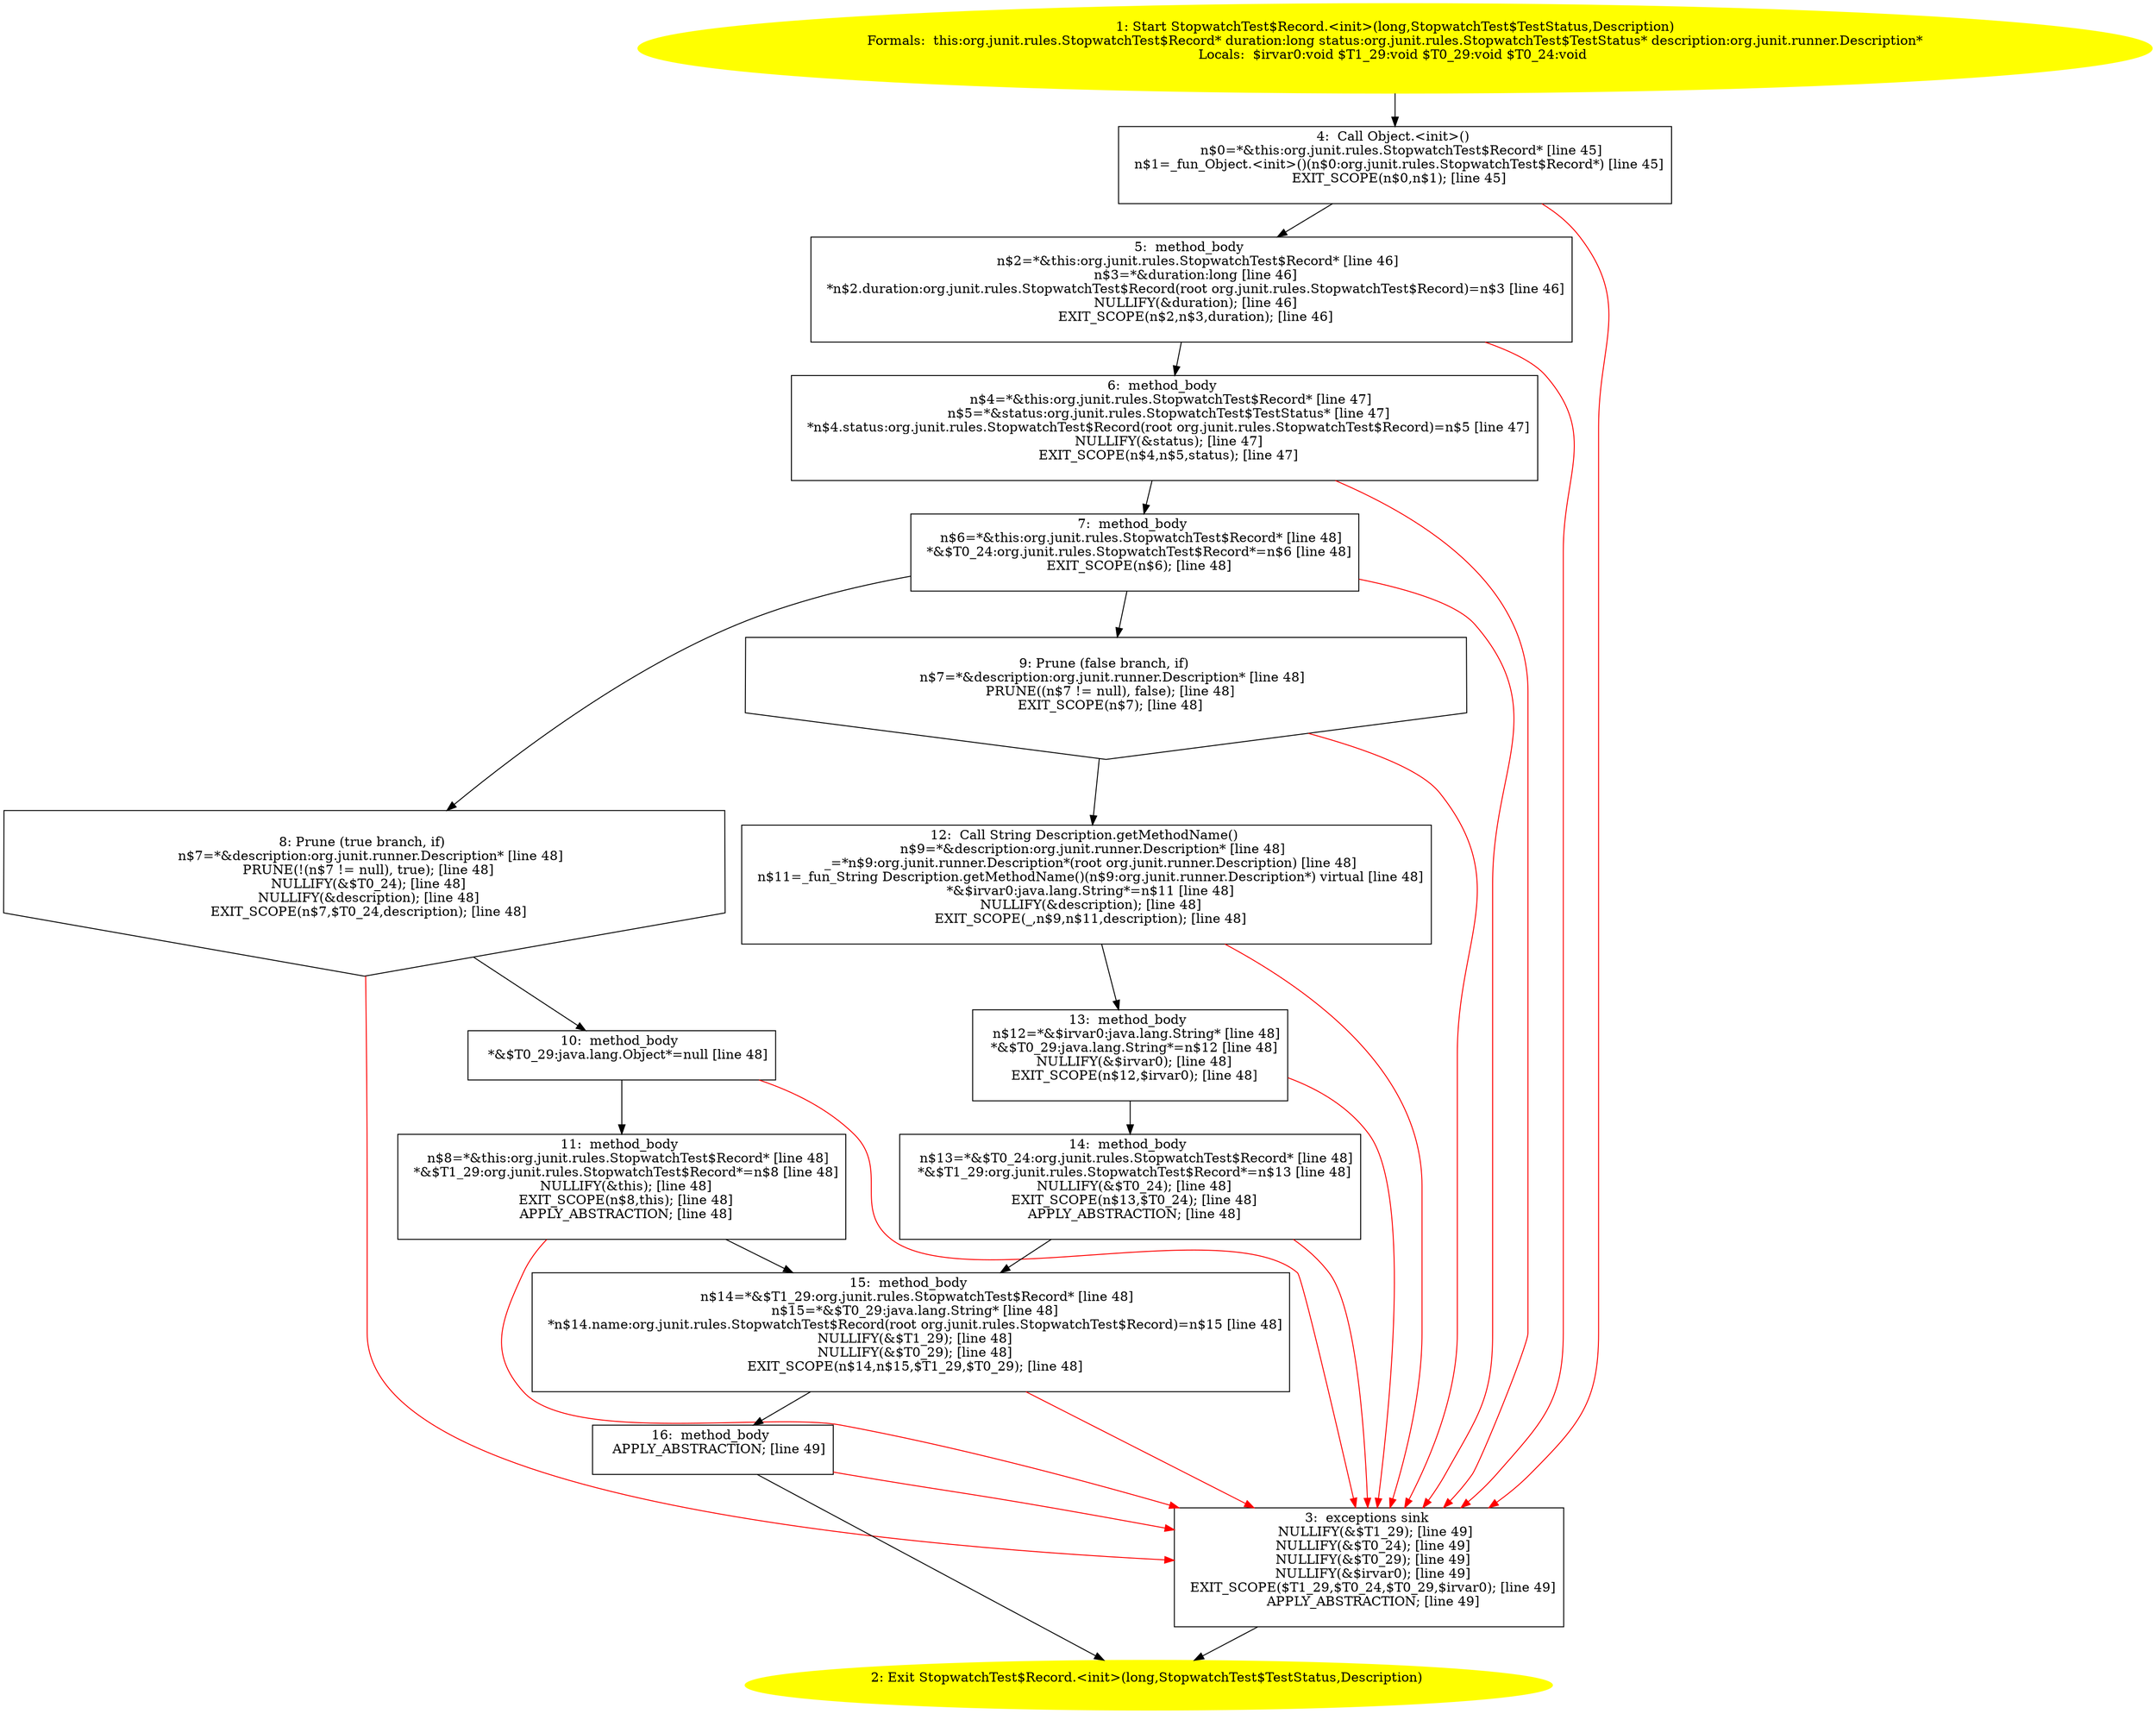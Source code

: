 /* @generated */
digraph cfg {
"org.junit.rules.StopwatchTest$Record.<init>(long,org.junit.rules.StopwatchTest$TestStatus,org.junit..ab95b866fdcc75e6511e1ca72e934f58_1" [label="1: Start StopwatchTest$Record.<init>(long,StopwatchTest$TestStatus,Description)\nFormals:  this:org.junit.rules.StopwatchTest$Record* duration:long status:org.junit.rules.StopwatchTest$TestStatus* description:org.junit.runner.Description*\nLocals:  $irvar0:void $T1_29:void $T0_29:void $T0_24:void \n  " color=yellow style=filled]
	

	 "org.junit.rules.StopwatchTest$Record.<init>(long,org.junit.rules.StopwatchTest$TestStatus,org.junit..ab95b866fdcc75e6511e1ca72e934f58_1" -> "org.junit.rules.StopwatchTest$Record.<init>(long,org.junit.rules.StopwatchTest$TestStatus,org.junit..ab95b866fdcc75e6511e1ca72e934f58_4" ;
"org.junit.rules.StopwatchTest$Record.<init>(long,org.junit.rules.StopwatchTest$TestStatus,org.junit..ab95b866fdcc75e6511e1ca72e934f58_2" [label="2: Exit StopwatchTest$Record.<init>(long,StopwatchTest$TestStatus,Description) \n  " color=yellow style=filled]
	

"org.junit.rules.StopwatchTest$Record.<init>(long,org.junit.rules.StopwatchTest$TestStatus,org.junit..ab95b866fdcc75e6511e1ca72e934f58_3" [label="3:  exceptions sink \n   NULLIFY(&$T1_29); [line 49]\n  NULLIFY(&$T0_24); [line 49]\n  NULLIFY(&$T0_29); [line 49]\n  NULLIFY(&$irvar0); [line 49]\n  EXIT_SCOPE($T1_29,$T0_24,$T0_29,$irvar0); [line 49]\n  APPLY_ABSTRACTION; [line 49]\n " shape="box"]
	

	 "org.junit.rules.StopwatchTest$Record.<init>(long,org.junit.rules.StopwatchTest$TestStatus,org.junit..ab95b866fdcc75e6511e1ca72e934f58_3" -> "org.junit.rules.StopwatchTest$Record.<init>(long,org.junit.rules.StopwatchTest$TestStatus,org.junit..ab95b866fdcc75e6511e1ca72e934f58_2" ;
"org.junit.rules.StopwatchTest$Record.<init>(long,org.junit.rules.StopwatchTest$TestStatus,org.junit..ab95b866fdcc75e6511e1ca72e934f58_4" [label="4:  Call Object.<init>() \n   n$0=*&this:org.junit.rules.StopwatchTest$Record* [line 45]\n  n$1=_fun_Object.<init>()(n$0:org.junit.rules.StopwatchTest$Record*) [line 45]\n  EXIT_SCOPE(n$0,n$1); [line 45]\n " shape="box"]
	

	 "org.junit.rules.StopwatchTest$Record.<init>(long,org.junit.rules.StopwatchTest$TestStatus,org.junit..ab95b866fdcc75e6511e1ca72e934f58_4" -> "org.junit.rules.StopwatchTest$Record.<init>(long,org.junit.rules.StopwatchTest$TestStatus,org.junit..ab95b866fdcc75e6511e1ca72e934f58_5" ;
	 "org.junit.rules.StopwatchTest$Record.<init>(long,org.junit.rules.StopwatchTest$TestStatus,org.junit..ab95b866fdcc75e6511e1ca72e934f58_4" -> "org.junit.rules.StopwatchTest$Record.<init>(long,org.junit.rules.StopwatchTest$TestStatus,org.junit..ab95b866fdcc75e6511e1ca72e934f58_3" [color="red" ];
"org.junit.rules.StopwatchTest$Record.<init>(long,org.junit.rules.StopwatchTest$TestStatus,org.junit..ab95b866fdcc75e6511e1ca72e934f58_5" [label="5:  method_body \n   n$2=*&this:org.junit.rules.StopwatchTest$Record* [line 46]\n  n$3=*&duration:long [line 46]\n  *n$2.duration:org.junit.rules.StopwatchTest$Record(root org.junit.rules.StopwatchTest$Record)=n$3 [line 46]\n  NULLIFY(&duration); [line 46]\n  EXIT_SCOPE(n$2,n$3,duration); [line 46]\n " shape="box"]
	

	 "org.junit.rules.StopwatchTest$Record.<init>(long,org.junit.rules.StopwatchTest$TestStatus,org.junit..ab95b866fdcc75e6511e1ca72e934f58_5" -> "org.junit.rules.StopwatchTest$Record.<init>(long,org.junit.rules.StopwatchTest$TestStatus,org.junit..ab95b866fdcc75e6511e1ca72e934f58_6" ;
	 "org.junit.rules.StopwatchTest$Record.<init>(long,org.junit.rules.StopwatchTest$TestStatus,org.junit..ab95b866fdcc75e6511e1ca72e934f58_5" -> "org.junit.rules.StopwatchTest$Record.<init>(long,org.junit.rules.StopwatchTest$TestStatus,org.junit..ab95b866fdcc75e6511e1ca72e934f58_3" [color="red" ];
"org.junit.rules.StopwatchTest$Record.<init>(long,org.junit.rules.StopwatchTest$TestStatus,org.junit..ab95b866fdcc75e6511e1ca72e934f58_6" [label="6:  method_body \n   n$4=*&this:org.junit.rules.StopwatchTest$Record* [line 47]\n  n$5=*&status:org.junit.rules.StopwatchTest$TestStatus* [line 47]\n  *n$4.status:org.junit.rules.StopwatchTest$Record(root org.junit.rules.StopwatchTest$Record)=n$5 [line 47]\n  NULLIFY(&status); [line 47]\n  EXIT_SCOPE(n$4,n$5,status); [line 47]\n " shape="box"]
	

	 "org.junit.rules.StopwatchTest$Record.<init>(long,org.junit.rules.StopwatchTest$TestStatus,org.junit..ab95b866fdcc75e6511e1ca72e934f58_6" -> "org.junit.rules.StopwatchTest$Record.<init>(long,org.junit.rules.StopwatchTest$TestStatus,org.junit..ab95b866fdcc75e6511e1ca72e934f58_7" ;
	 "org.junit.rules.StopwatchTest$Record.<init>(long,org.junit.rules.StopwatchTest$TestStatus,org.junit..ab95b866fdcc75e6511e1ca72e934f58_6" -> "org.junit.rules.StopwatchTest$Record.<init>(long,org.junit.rules.StopwatchTest$TestStatus,org.junit..ab95b866fdcc75e6511e1ca72e934f58_3" [color="red" ];
"org.junit.rules.StopwatchTest$Record.<init>(long,org.junit.rules.StopwatchTest$TestStatus,org.junit..ab95b866fdcc75e6511e1ca72e934f58_7" [label="7:  method_body \n   n$6=*&this:org.junit.rules.StopwatchTest$Record* [line 48]\n  *&$T0_24:org.junit.rules.StopwatchTest$Record*=n$6 [line 48]\n  EXIT_SCOPE(n$6); [line 48]\n " shape="box"]
	

	 "org.junit.rules.StopwatchTest$Record.<init>(long,org.junit.rules.StopwatchTest$TestStatus,org.junit..ab95b866fdcc75e6511e1ca72e934f58_7" -> "org.junit.rules.StopwatchTest$Record.<init>(long,org.junit.rules.StopwatchTest$TestStatus,org.junit..ab95b866fdcc75e6511e1ca72e934f58_8" ;
	 "org.junit.rules.StopwatchTest$Record.<init>(long,org.junit.rules.StopwatchTest$TestStatus,org.junit..ab95b866fdcc75e6511e1ca72e934f58_7" -> "org.junit.rules.StopwatchTest$Record.<init>(long,org.junit.rules.StopwatchTest$TestStatus,org.junit..ab95b866fdcc75e6511e1ca72e934f58_9" ;
	 "org.junit.rules.StopwatchTest$Record.<init>(long,org.junit.rules.StopwatchTest$TestStatus,org.junit..ab95b866fdcc75e6511e1ca72e934f58_7" -> "org.junit.rules.StopwatchTest$Record.<init>(long,org.junit.rules.StopwatchTest$TestStatus,org.junit..ab95b866fdcc75e6511e1ca72e934f58_3" [color="red" ];
"org.junit.rules.StopwatchTest$Record.<init>(long,org.junit.rules.StopwatchTest$TestStatus,org.junit..ab95b866fdcc75e6511e1ca72e934f58_8" [label="8: Prune (true branch, if) \n   n$7=*&description:org.junit.runner.Description* [line 48]\n  PRUNE(!(n$7 != null), true); [line 48]\n  NULLIFY(&$T0_24); [line 48]\n  NULLIFY(&description); [line 48]\n  EXIT_SCOPE(n$7,$T0_24,description); [line 48]\n " shape="invhouse"]
	

	 "org.junit.rules.StopwatchTest$Record.<init>(long,org.junit.rules.StopwatchTest$TestStatus,org.junit..ab95b866fdcc75e6511e1ca72e934f58_8" -> "org.junit.rules.StopwatchTest$Record.<init>(long,org.junit.rules.StopwatchTest$TestStatus,org.junit..ab95b866fdcc75e6511e1ca72e934f58_10" ;
	 "org.junit.rules.StopwatchTest$Record.<init>(long,org.junit.rules.StopwatchTest$TestStatus,org.junit..ab95b866fdcc75e6511e1ca72e934f58_8" -> "org.junit.rules.StopwatchTest$Record.<init>(long,org.junit.rules.StopwatchTest$TestStatus,org.junit..ab95b866fdcc75e6511e1ca72e934f58_3" [color="red" ];
"org.junit.rules.StopwatchTest$Record.<init>(long,org.junit.rules.StopwatchTest$TestStatus,org.junit..ab95b866fdcc75e6511e1ca72e934f58_9" [label="9: Prune (false branch, if) \n   n$7=*&description:org.junit.runner.Description* [line 48]\n  PRUNE((n$7 != null), false); [line 48]\n  EXIT_SCOPE(n$7); [line 48]\n " shape="invhouse"]
	

	 "org.junit.rules.StopwatchTest$Record.<init>(long,org.junit.rules.StopwatchTest$TestStatus,org.junit..ab95b866fdcc75e6511e1ca72e934f58_9" -> "org.junit.rules.StopwatchTest$Record.<init>(long,org.junit.rules.StopwatchTest$TestStatus,org.junit..ab95b866fdcc75e6511e1ca72e934f58_12" ;
	 "org.junit.rules.StopwatchTest$Record.<init>(long,org.junit.rules.StopwatchTest$TestStatus,org.junit..ab95b866fdcc75e6511e1ca72e934f58_9" -> "org.junit.rules.StopwatchTest$Record.<init>(long,org.junit.rules.StopwatchTest$TestStatus,org.junit..ab95b866fdcc75e6511e1ca72e934f58_3" [color="red" ];
"org.junit.rules.StopwatchTest$Record.<init>(long,org.junit.rules.StopwatchTest$TestStatus,org.junit..ab95b866fdcc75e6511e1ca72e934f58_10" [label="10:  method_body \n   *&$T0_29:java.lang.Object*=null [line 48]\n " shape="box"]
	

	 "org.junit.rules.StopwatchTest$Record.<init>(long,org.junit.rules.StopwatchTest$TestStatus,org.junit..ab95b866fdcc75e6511e1ca72e934f58_10" -> "org.junit.rules.StopwatchTest$Record.<init>(long,org.junit.rules.StopwatchTest$TestStatus,org.junit..ab95b866fdcc75e6511e1ca72e934f58_11" ;
	 "org.junit.rules.StopwatchTest$Record.<init>(long,org.junit.rules.StopwatchTest$TestStatus,org.junit..ab95b866fdcc75e6511e1ca72e934f58_10" -> "org.junit.rules.StopwatchTest$Record.<init>(long,org.junit.rules.StopwatchTest$TestStatus,org.junit..ab95b866fdcc75e6511e1ca72e934f58_3" [color="red" ];
"org.junit.rules.StopwatchTest$Record.<init>(long,org.junit.rules.StopwatchTest$TestStatus,org.junit..ab95b866fdcc75e6511e1ca72e934f58_11" [label="11:  method_body \n   n$8=*&this:org.junit.rules.StopwatchTest$Record* [line 48]\n  *&$T1_29:org.junit.rules.StopwatchTest$Record*=n$8 [line 48]\n  NULLIFY(&this); [line 48]\n  EXIT_SCOPE(n$8,this); [line 48]\n  APPLY_ABSTRACTION; [line 48]\n " shape="box"]
	

	 "org.junit.rules.StopwatchTest$Record.<init>(long,org.junit.rules.StopwatchTest$TestStatus,org.junit..ab95b866fdcc75e6511e1ca72e934f58_11" -> "org.junit.rules.StopwatchTest$Record.<init>(long,org.junit.rules.StopwatchTest$TestStatus,org.junit..ab95b866fdcc75e6511e1ca72e934f58_15" ;
	 "org.junit.rules.StopwatchTest$Record.<init>(long,org.junit.rules.StopwatchTest$TestStatus,org.junit..ab95b866fdcc75e6511e1ca72e934f58_11" -> "org.junit.rules.StopwatchTest$Record.<init>(long,org.junit.rules.StopwatchTest$TestStatus,org.junit..ab95b866fdcc75e6511e1ca72e934f58_3" [color="red" ];
"org.junit.rules.StopwatchTest$Record.<init>(long,org.junit.rules.StopwatchTest$TestStatus,org.junit..ab95b866fdcc75e6511e1ca72e934f58_12" [label="12:  Call String Description.getMethodName() \n   n$9=*&description:org.junit.runner.Description* [line 48]\n  _=*n$9:org.junit.runner.Description*(root org.junit.runner.Description) [line 48]\n  n$11=_fun_String Description.getMethodName()(n$9:org.junit.runner.Description*) virtual [line 48]\n  *&$irvar0:java.lang.String*=n$11 [line 48]\n  NULLIFY(&description); [line 48]\n  EXIT_SCOPE(_,n$9,n$11,description); [line 48]\n " shape="box"]
	

	 "org.junit.rules.StopwatchTest$Record.<init>(long,org.junit.rules.StopwatchTest$TestStatus,org.junit..ab95b866fdcc75e6511e1ca72e934f58_12" -> "org.junit.rules.StopwatchTest$Record.<init>(long,org.junit.rules.StopwatchTest$TestStatus,org.junit..ab95b866fdcc75e6511e1ca72e934f58_13" ;
	 "org.junit.rules.StopwatchTest$Record.<init>(long,org.junit.rules.StopwatchTest$TestStatus,org.junit..ab95b866fdcc75e6511e1ca72e934f58_12" -> "org.junit.rules.StopwatchTest$Record.<init>(long,org.junit.rules.StopwatchTest$TestStatus,org.junit..ab95b866fdcc75e6511e1ca72e934f58_3" [color="red" ];
"org.junit.rules.StopwatchTest$Record.<init>(long,org.junit.rules.StopwatchTest$TestStatus,org.junit..ab95b866fdcc75e6511e1ca72e934f58_13" [label="13:  method_body \n   n$12=*&$irvar0:java.lang.String* [line 48]\n  *&$T0_29:java.lang.String*=n$12 [line 48]\n  NULLIFY(&$irvar0); [line 48]\n  EXIT_SCOPE(n$12,$irvar0); [line 48]\n " shape="box"]
	

	 "org.junit.rules.StopwatchTest$Record.<init>(long,org.junit.rules.StopwatchTest$TestStatus,org.junit..ab95b866fdcc75e6511e1ca72e934f58_13" -> "org.junit.rules.StopwatchTest$Record.<init>(long,org.junit.rules.StopwatchTest$TestStatus,org.junit..ab95b866fdcc75e6511e1ca72e934f58_14" ;
	 "org.junit.rules.StopwatchTest$Record.<init>(long,org.junit.rules.StopwatchTest$TestStatus,org.junit..ab95b866fdcc75e6511e1ca72e934f58_13" -> "org.junit.rules.StopwatchTest$Record.<init>(long,org.junit.rules.StopwatchTest$TestStatus,org.junit..ab95b866fdcc75e6511e1ca72e934f58_3" [color="red" ];
"org.junit.rules.StopwatchTest$Record.<init>(long,org.junit.rules.StopwatchTest$TestStatus,org.junit..ab95b866fdcc75e6511e1ca72e934f58_14" [label="14:  method_body \n   n$13=*&$T0_24:org.junit.rules.StopwatchTest$Record* [line 48]\n  *&$T1_29:org.junit.rules.StopwatchTest$Record*=n$13 [line 48]\n  NULLIFY(&$T0_24); [line 48]\n  EXIT_SCOPE(n$13,$T0_24); [line 48]\n  APPLY_ABSTRACTION; [line 48]\n " shape="box"]
	

	 "org.junit.rules.StopwatchTest$Record.<init>(long,org.junit.rules.StopwatchTest$TestStatus,org.junit..ab95b866fdcc75e6511e1ca72e934f58_14" -> "org.junit.rules.StopwatchTest$Record.<init>(long,org.junit.rules.StopwatchTest$TestStatus,org.junit..ab95b866fdcc75e6511e1ca72e934f58_15" ;
	 "org.junit.rules.StopwatchTest$Record.<init>(long,org.junit.rules.StopwatchTest$TestStatus,org.junit..ab95b866fdcc75e6511e1ca72e934f58_14" -> "org.junit.rules.StopwatchTest$Record.<init>(long,org.junit.rules.StopwatchTest$TestStatus,org.junit..ab95b866fdcc75e6511e1ca72e934f58_3" [color="red" ];
"org.junit.rules.StopwatchTest$Record.<init>(long,org.junit.rules.StopwatchTest$TestStatus,org.junit..ab95b866fdcc75e6511e1ca72e934f58_15" [label="15:  method_body \n   n$14=*&$T1_29:org.junit.rules.StopwatchTest$Record* [line 48]\n  n$15=*&$T0_29:java.lang.String* [line 48]\n  *n$14.name:org.junit.rules.StopwatchTest$Record(root org.junit.rules.StopwatchTest$Record)=n$15 [line 48]\n  NULLIFY(&$T1_29); [line 48]\n  NULLIFY(&$T0_29); [line 48]\n  EXIT_SCOPE(n$14,n$15,$T1_29,$T0_29); [line 48]\n " shape="box"]
	

	 "org.junit.rules.StopwatchTest$Record.<init>(long,org.junit.rules.StopwatchTest$TestStatus,org.junit..ab95b866fdcc75e6511e1ca72e934f58_15" -> "org.junit.rules.StopwatchTest$Record.<init>(long,org.junit.rules.StopwatchTest$TestStatus,org.junit..ab95b866fdcc75e6511e1ca72e934f58_16" ;
	 "org.junit.rules.StopwatchTest$Record.<init>(long,org.junit.rules.StopwatchTest$TestStatus,org.junit..ab95b866fdcc75e6511e1ca72e934f58_15" -> "org.junit.rules.StopwatchTest$Record.<init>(long,org.junit.rules.StopwatchTest$TestStatus,org.junit..ab95b866fdcc75e6511e1ca72e934f58_3" [color="red" ];
"org.junit.rules.StopwatchTest$Record.<init>(long,org.junit.rules.StopwatchTest$TestStatus,org.junit..ab95b866fdcc75e6511e1ca72e934f58_16" [label="16:  method_body \n   APPLY_ABSTRACTION; [line 49]\n " shape="box"]
	

	 "org.junit.rules.StopwatchTest$Record.<init>(long,org.junit.rules.StopwatchTest$TestStatus,org.junit..ab95b866fdcc75e6511e1ca72e934f58_16" -> "org.junit.rules.StopwatchTest$Record.<init>(long,org.junit.rules.StopwatchTest$TestStatus,org.junit..ab95b866fdcc75e6511e1ca72e934f58_2" ;
	 "org.junit.rules.StopwatchTest$Record.<init>(long,org.junit.rules.StopwatchTest$TestStatus,org.junit..ab95b866fdcc75e6511e1ca72e934f58_16" -> "org.junit.rules.StopwatchTest$Record.<init>(long,org.junit.rules.StopwatchTest$TestStatus,org.junit..ab95b866fdcc75e6511e1ca72e934f58_3" [color="red" ];
}

